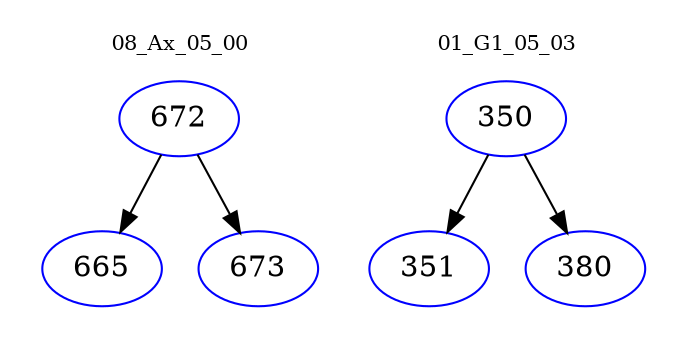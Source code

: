 digraph{
subgraph cluster_0 {
color = white
label = "08_Ax_05_00";
fontsize=10;
T0_672 [label="672", color="blue"]
T0_672 -> T0_665 [color="black"]
T0_665 [label="665", color="blue"]
T0_672 -> T0_673 [color="black"]
T0_673 [label="673", color="blue"]
}
subgraph cluster_1 {
color = white
label = "01_G1_05_03";
fontsize=10;
T1_350 [label="350", color="blue"]
T1_350 -> T1_351 [color="black"]
T1_351 [label="351", color="blue"]
T1_350 -> T1_380 [color="black"]
T1_380 [label="380", color="blue"]
}
}
